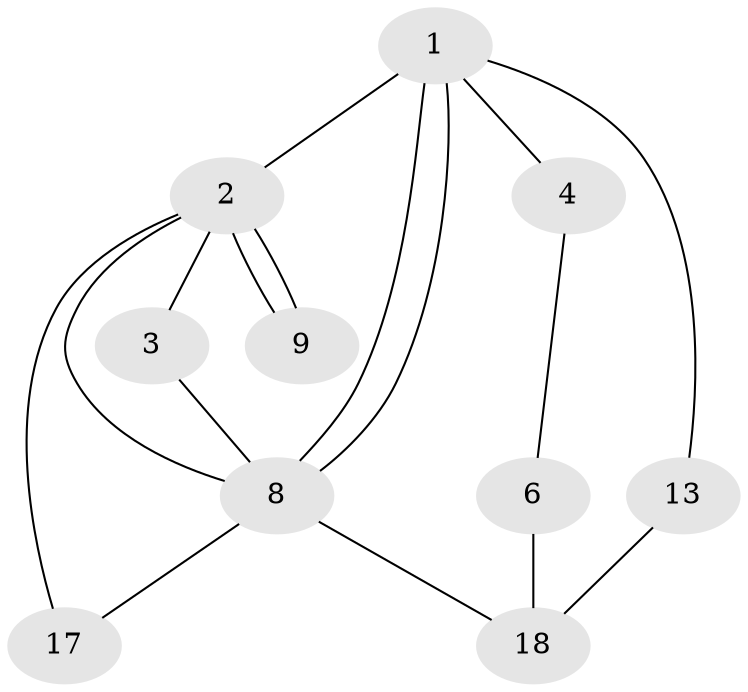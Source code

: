 // Generated by graph-tools (version 1.1) at 2025/46/02/15/25 05:46:28]
// undirected, 10 vertices, 16 edges
graph export_dot {
graph [start="1"]
  node [color=gray90,style=filled];
  1 [super="+7+14"];
  2 [super="+10+15"];
  3 [super="+5"];
  4 [super="+7+20"];
  6 [super="+12"];
  8;
  9 [super="+11"];
  13 [super="+16+19"];
  17 [super="+12"];
  18;
  1 -- 2;
  1 -- 4;
  1 -- 8;
  1 -- 8;
  1 -- 13;
  2 -- 3;
  2 -- 8;
  2 -- 9;
  2 -- 9;
  2 -- 17;
  3 -- 8;
  4 -- 6;
  6 -- 18;
  8 -- 17;
  8 -- 18;
  13 -- 18;
}
